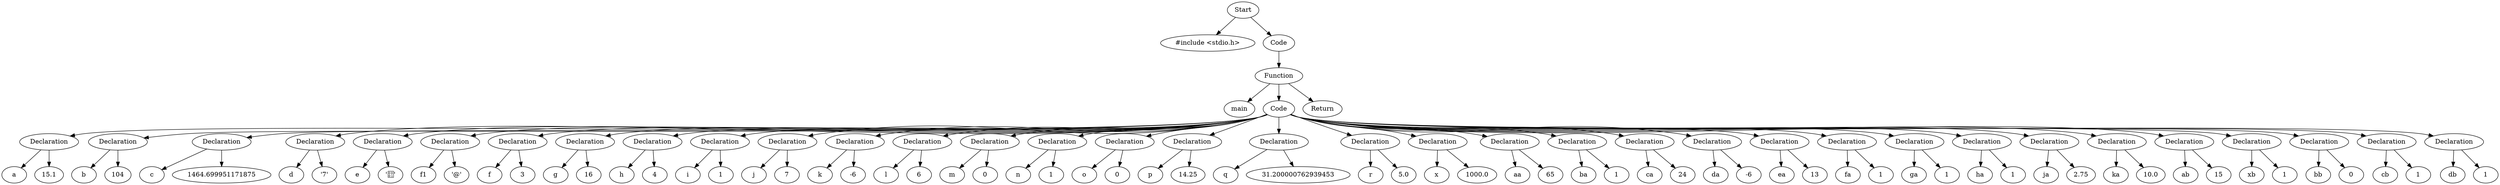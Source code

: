 digraph AST {
  "127805894766416" [label="Start"];
  "127805894766416" -> "127805895344384";
  "127805894766416" -> "127805895344192";
  "127805895344384" [label="#include <stdio.h>"];
  "127805895344192" [label="Code"];
  "127805895344192" -> "127805895256640";
  "127805895256640" [label="Function"];
  "127805895256640" -> "127805895248096";
  "127805895256640" -> "127805895249584";
  "127805895256640" -> "127805895252704";
  "127805895248096" [label="main"];
  "127805895249584" [label="Code"];
  "127805895249584" -> "127805895262112";
  "127805895249584" -> "127805890432448";
  "127805895249584" -> "127805890432304";
  "127805895249584" -> "127805890430720";
  "127805895249584" -> "127805890435280";
  "127805895249584" -> "127805890436480";
  "127805895249584" -> "127805890438064";
  "127805895249584" -> "127805890433168";
  "127805895249584" -> "127805890439072";
  "127805895249584" -> "127805890440128";
  "127805895249584" -> "127805890441184";
  "127805895249584" -> "127805890442240";
  "127805895249584" -> "127805890443296";
  "127805895249584" -> "127805890444112";
  "127805895249584" -> "127805890445168";
  "127805895249584" -> "127805890626512";
  "127805895249584" -> "127805890627568";
  "127805895249584" -> "127805890628432";
  "127805895249584" -> "127805890629488";
  "127805895249584" -> "127805890630592";
  "127805895249584" -> "127805890631648";
  "127805895249584" -> "127805890632704";
  "127805895249584" -> "127805890634720";
  "127805895249584" -> "127805890636256";
  "127805895249584" -> "127805890638272";
  "127805895249584" -> "127805890639712";
  "127805895249584" -> "127805890641728";
  "127805895249584" -> "127805890692960";
  "127805895249584" -> "127805890694976";
  "127805895249584" -> "127805890696272";
  "127805895249584" -> "127805890698288";
  "127805895249584" -> "127805890700304";
  "127805895249584" -> "127805890700976";
  "127805895249584" -> "127805890702800";
  "127805895249584" -> "127805890704624";
  "127805895262112" [label="Declaration"];
  "127805895262112" -> "127805895260816";
  "127805895262112" -> "127805890431776";
  "127805895260816" [label="a"];
  "127805890431776" [label="15.1"];
  "127805890432448" [label="Declaration"];
  "127805890432448" -> "127805890431872";
  "127805890432448" -> "127805890703568";
  "127805890431872" [label="b"];
  "127805890703568" [label="104"];
  "127805890432304" [label="Declaration"];
  "127805890432304" -> "127805890433840";
  "127805890432304" -> "127805890633088";
  "127805890433840" [label="c"];
  "127805890633088" [label="1464.699951171875"];
  "127805890430720" [label="Declaration"];
  "127805890430720" -> "127805890435760";
  "127805890430720" -> "127805890703664";
  "127805890435760" [label="d"];
  "127805890703664" [label="'7'"];
  "127805890435280" [label="Declaration"];
  "127805890435280" -> "127805890429424";
  "127805890435280" -> "127805890632080";
  "127805890429424" [label="e"];
  "127805890632080" [label="''"];
  "127805890436480" [label="Declaration"];
  "127805890436480" -> "127805890436240";
  "127805890436480" -> "127805890704240";
  "127805890436240" [label="f1"];
  "127805890704240" [label="'@'"];
  "127805890438064" [label="Declaration"];
  "127805890438064" -> "127805890434416";
  "127805890438064" -> "127805890631840";
  "127805890434416" [label="f"];
  "127805890631840" [label="3"];
  "127805890433168" [label="Declaration"];
  "127805890433168" -> "127805890438832";
  "127805890433168" -> "127805890631600";
  "127805890438832" [label="g"];
  "127805890631600" [label="16"];
  "127805890439072" [label="Declaration"];
  "127805890439072" -> "127805890439888";
  "127805890439072" -> "127805890631696";
  "127805890439888" [label="h"];
  "127805890631696" [label="4"];
  "127805890440128" [label="Declaration"];
  "127805890440128" -> "127805890440944";
  "127805890440128" -> "127805890631024";
  "127805890440944" [label="i"];
  "127805890631024" [label="1"];
  "127805890441184" [label="Declaration"];
  "127805890441184" -> "127805890442000";
  "127805890441184" -> "127805890631264";
  "127805890442000" [label="j"];
  "127805890631264" [label="7"];
  "127805890442240" [label="Declaration"];
  "127805890442240" -> "127805890443056";
  "127805890442240" -> "127805890633184";
  "127805890443056" [label="k"];
  "127805890633184" [label="-6"];
  "127805890443296" [label="Declaration"];
  "127805890443296" -> "127805890443872";
  "127805890443296" -> "127805890631072";
  "127805890443872" [label="l"];
  "127805890631072" [label="6"];
  "127805890444112" [label="Declaration"];
  "127805890444112" -> "127805890444928";
  "127805890444112" -> "127805890630880";
  "127805890444928" [label="m"];
  "127805890630880" [label="0"];
  "127805890445168" [label="Declaration"];
  "127805890445168" -> "127805890626272";
  "127805890445168" -> "127805890630928";
  "127805890626272" [label="n"];
  "127805890630928" [label="1"];
  "127805890626512" [label="Declaration"];
  "127805890626512" -> "127805890627328";
  "127805890626512" -> "127805890630976";
  "127805890627328" [label="o"];
  "127805890630976" [label="0"];
  "127805890627568" [label="Declaration"];
  "127805890627568" -> "127805890628144";
  "127805890627568" -> "127805890630784";
  "127805890628144" [label="p"];
  "127805890630784" [label="14.25"];
  "127805890628432" [label="Declaration"];
  "127805890628432" -> "127805890629248";
  "127805890628432" -> "127805890630544";
  "127805890629248" [label="q"];
  "127805890630544" [label="31.200000762939453"];
  "127805890629488" [label="Declaration"];
  "127805890629488" -> "127805890630352";
  "127805890629488" -> "127805890630640";
  "127805890630352" [label="r"];
  "127805890630640" [label="5.0"];
  "127805890630592" [label="Declaration"];
  "127805890630592" -> "127805890631408";
  "127805890630592" -> "127805890629920";
  "127805890631408" [label="x"];
  "127805890629920" [label="1000.0"];
  "127805890631648" [label="Declaration"];
  "127805890631648" -> "127805890632464";
  "127805890631648" -> "127805890629968";
  "127805890632464" [label="aa"];
  "127805890629968" [label="65"];
  "127805890632704" [label="Declaration"];
  "127805890632704" -> "127805890634480";
  "127805890632704" -> "127805890629824";
  "127805890634480" [label="ba"];
  "127805890629824" [label="1"];
  "127805890634720" [label="Declaration"];
  "127805890634720" -> "127805890636016";
  "127805890634720" -> "127805890629440";
  "127805890636016" [label="ca"];
  "127805890629440" [label="24"];
  "127805890636256" [label="Declaration"];
  "127805890636256" -> "127805890638032";
  "127805890636256" -> "127805890629536";
  "127805890638032" [label="da"];
  "127805890629536" [label="-6"];
  "127805890638272" [label="Declaration"];
  "127805890638272" -> "127805890639472";
  "127805890638272" -> "127805890628720";
  "127805890639472" [label="ea"];
  "127805890628720" [label="13"];
  "127805890639712" [label="Declaration"];
  "127805890639712" -> "127805890641488";
  "127805890639712" -> "127805890628624";
  "127805890641488" [label="fa"];
  "127805890628624" [label="1"];
  "127805890641728" [label="Declaration"];
  "127805890641728" -> "127805890692720";
  "127805890641728" -> "127805890627760";
  "127805890692720" [label="ga"];
  "127805890627760" [label="1"];
  "127805890692960" [label="Declaration"];
  "127805890692960" -> "127805890694736";
  "127805890692960" -> "127805890630688";
  "127805890694736" [label="ha"];
  "127805890630688" [label="1"];
  "127805890694976" [label="Declaration"];
  "127805890694976" -> "127805890696032";
  "127805890694976" -> "127805890627664";
  "127805890696032" [label="ja"];
  "127805890627664" [label="2.75"];
  "127805890696272" [label="Declaration"];
  "127805890696272" -> "127805890698048";
  "127805890696272" -> "127805890626896";
  "127805890698048" [label="ka"];
  "127805890626896" [label="10.0"];
  "127805890698288" [label="Declaration"];
  "127805890698288" -> "127805890700064";
  "127805890698288" -> "127805890700400";
  "127805890700064" [label="ab"];
  "127805890700400" [label="15"];
  "127805890700304" [label="Declaration"];
  "127805890700304" -> "127805890700736";
  "127805890700304" -> "127805890627712";
  "127805890700736" [label="xb"];
  "127805890627712" [label="1"];
  "127805890700976" [label="Declaration"];
  "127805890700976" -> "127805890702560";
  "127805890700976" -> "127805890626800";
  "127805890702560" [label="bb"];
  "127805890626800" [label="0"];
  "127805890702800" [label="Declaration"];
  "127805890702800" -> "127805890704384";
  "127805890702800" -> "127805890703904";
  "127805890704384" [label="cb"];
  "127805890703904" [label="1"];
  "127805890704624" [label="Declaration"];
  "127805890704624" -> "127805890705824";
  "127805890704624" -> "127805890703328";
  "127805890705824" [label="db"];
  "127805890703328" [label="1"];
  "127805895252704" [label="Return"];
}
